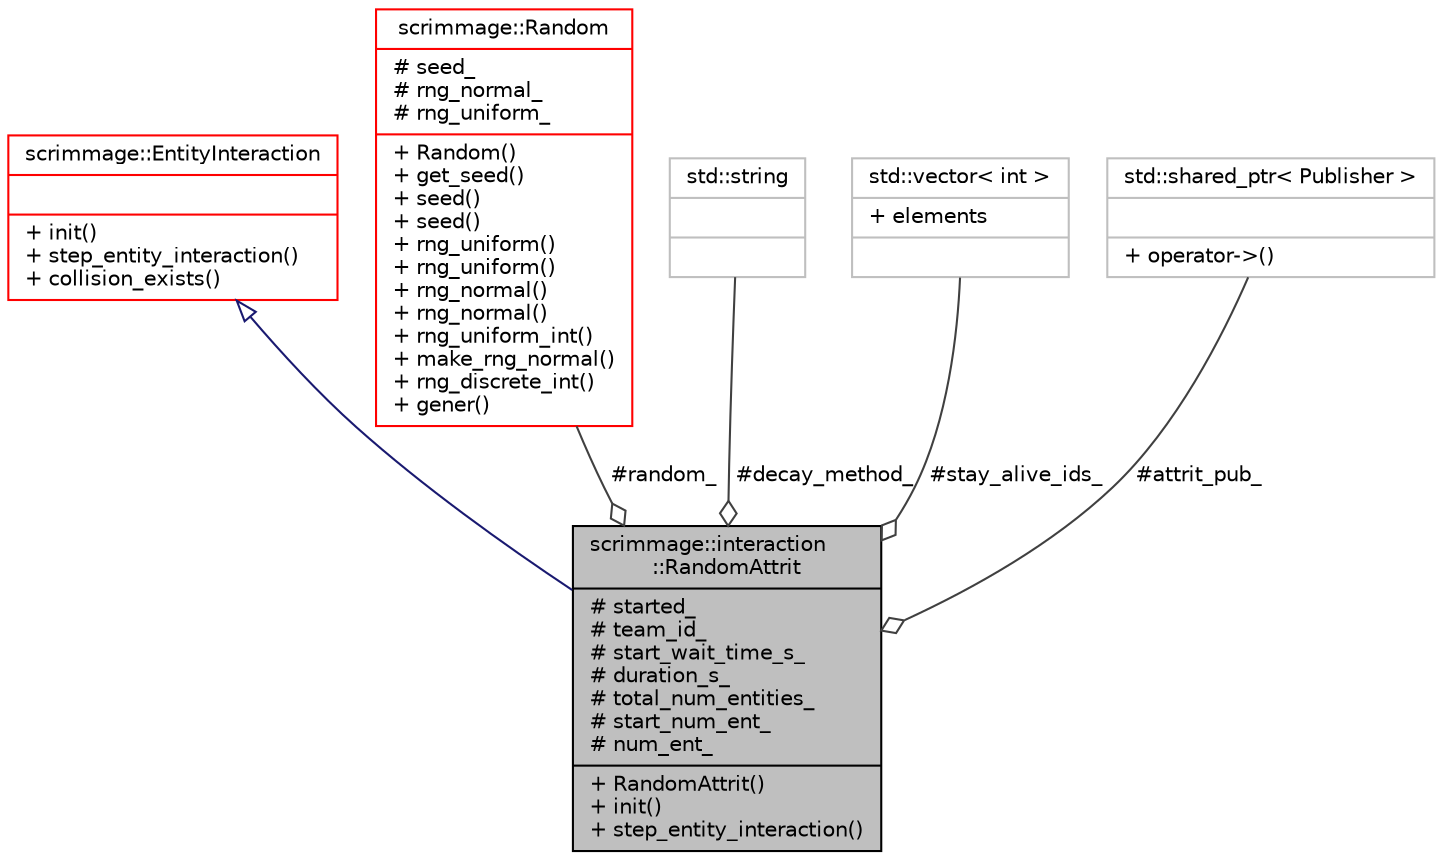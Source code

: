 digraph "scrimmage::interaction::RandomAttrit"
{
 // LATEX_PDF_SIZE
  edge [fontname="Helvetica",fontsize="10",labelfontname="Helvetica",labelfontsize="10"];
  node [fontname="Helvetica",fontsize="10",shape=record];
  Node1 [label="{scrimmage::interaction\l::RandomAttrit\n|# started_\l# team_id_\l# start_wait_time_s_\l# duration_s_\l# total_num_entities_\l# start_num_ent_\l# num_ent_\l|+ RandomAttrit()\l+ init()\l+ step_entity_interaction()\l}",height=0.2,width=0.4,color="black", fillcolor="grey75", style="filled", fontcolor="black",tooltip=" "];
  Node2 -> Node1 [dir="back",color="midnightblue",fontsize="10",style="solid",arrowtail="onormal",fontname="Helvetica"];
  Node2 [label="{scrimmage::EntityInteraction\n||+ init()\l+ step_entity_interaction()\l+ collision_exists()\l}",height=0.2,width=0.4,color="red", fillcolor="white", style="filled",URL="$classscrimmage_1_1EntityInteraction.html",tooltip=" "];
  Node86 -> Node1 [color="grey25",fontsize="10",style="solid",label=" #random_" ,arrowhead="odiamond",fontname="Helvetica"];
  Node86 [label="{scrimmage::Random\n|# seed_\l# rng_normal_\l# rng_uniform_\l|+ Random()\l+ get_seed()\l+ seed()\l+ seed()\l+ rng_uniform()\l+ rng_uniform()\l+ rng_normal()\l+ rng_normal()\l+ rng_uniform_int()\l+ make_rng_normal()\l+ rng_discrete_int()\l+ gener()\l}",height=0.2,width=0.4,color="red", fillcolor="white", style="filled",URL="$classscrimmage_1_1Random.html",tooltip=" "];
  Node6 -> Node1 [color="grey25",fontsize="10",style="solid",label=" #decay_method_" ,arrowhead="odiamond",fontname="Helvetica"];
  Node6 [label="{std::string\n||}",height=0.2,width=0.4,color="grey75", fillcolor="white", style="filled",tooltip="STL class."];
  Node93 -> Node1 [color="grey25",fontsize="10",style="solid",label=" #stay_alive_ids_" ,arrowhead="odiamond",fontname="Helvetica"];
  Node93 [label="{std::vector\< int \>\n|+ elements\l|}",height=0.2,width=0.4,color="grey75", fillcolor="white", style="filled",tooltip=" "];
  Node94 -> Node1 [color="grey25",fontsize="10",style="solid",label=" #attrit_pub_" ,arrowhead="odiamond",fontname="Helvetica"];
  Node94 [label="{std::shared_ptr\< Publisher \>\n||+ operator-\>()\l}",height=0.2,width=0.4,color="grey75", fillcolor="white", style="filled",tooltip=" "];
}
